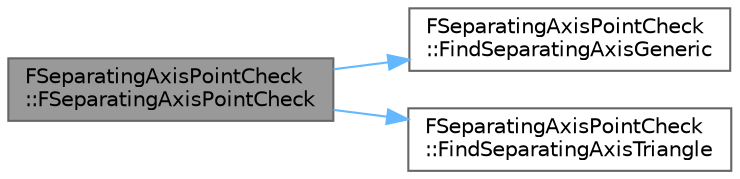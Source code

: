 digraph "FSeparatingAxisPointCheck::FSeparatingAxisPointCheck"
{
 // INTERACTIVE_SVG=YES
 // LATEX_PDF_SIZE
  bgcolor="transparent";
  edge [fontname=Helvetica,fontsize=10,labelfontname=Helvetica,labelfontsize=10];
  node [fontname=Helvetica,fontsize=10,shape=box,height=0.2,width=0.4];
  rankdir="LR";
  Node1 [id="Node000001",label="FSeparatingAxisPointCheck\l::FSeparatingAxisPointCheck",height=0.2,width=0.4,color="gray40", fillcolor="grey60", style="filled", fontcolor="black",tooltip="Creates an object representing the intersection between an axis-aligned bounding box and a convex pol..."];
  Node1 -> Node2 [id="edge1_Node000001_Node000002",color="steelblue1",style="solid",tooltip=" "];
  Node2 [id="Node000002",label="FSeparatingAxisPointCheck\l::FindSeparatingAxisGeneric",height=0.2,width=0.4,color="grey40", fillcolor="white", style="filled",URL="$d5/d14/classFSeparatingAxisPointCheck.html#a603474876aff8780978458bd70e06ced",tooltip="Determines whether the bounding box encroaches on the convex polygon, checking all relevant axes."];
  Node1 -> Node3 [id="edge2_Node000001_Node000003",color="steelblue1",style="solid",tooltip=" "];
  Node3 [id="Node000003",label="FSeparatingAxisPointCheck\l::FindSeparatingAxisTriangle",height=0.2,width=0.4,color="grey40", fillcolor="white", style="filled",URL="$d5/d14/classFSeparatingAxisPointCheck.html#ae3ef528daefdcad2bdc005a1f3ed8e59",tooltip="Determines whether the bounding box encroaches on the triangle, checking all relevant axes."];
}
